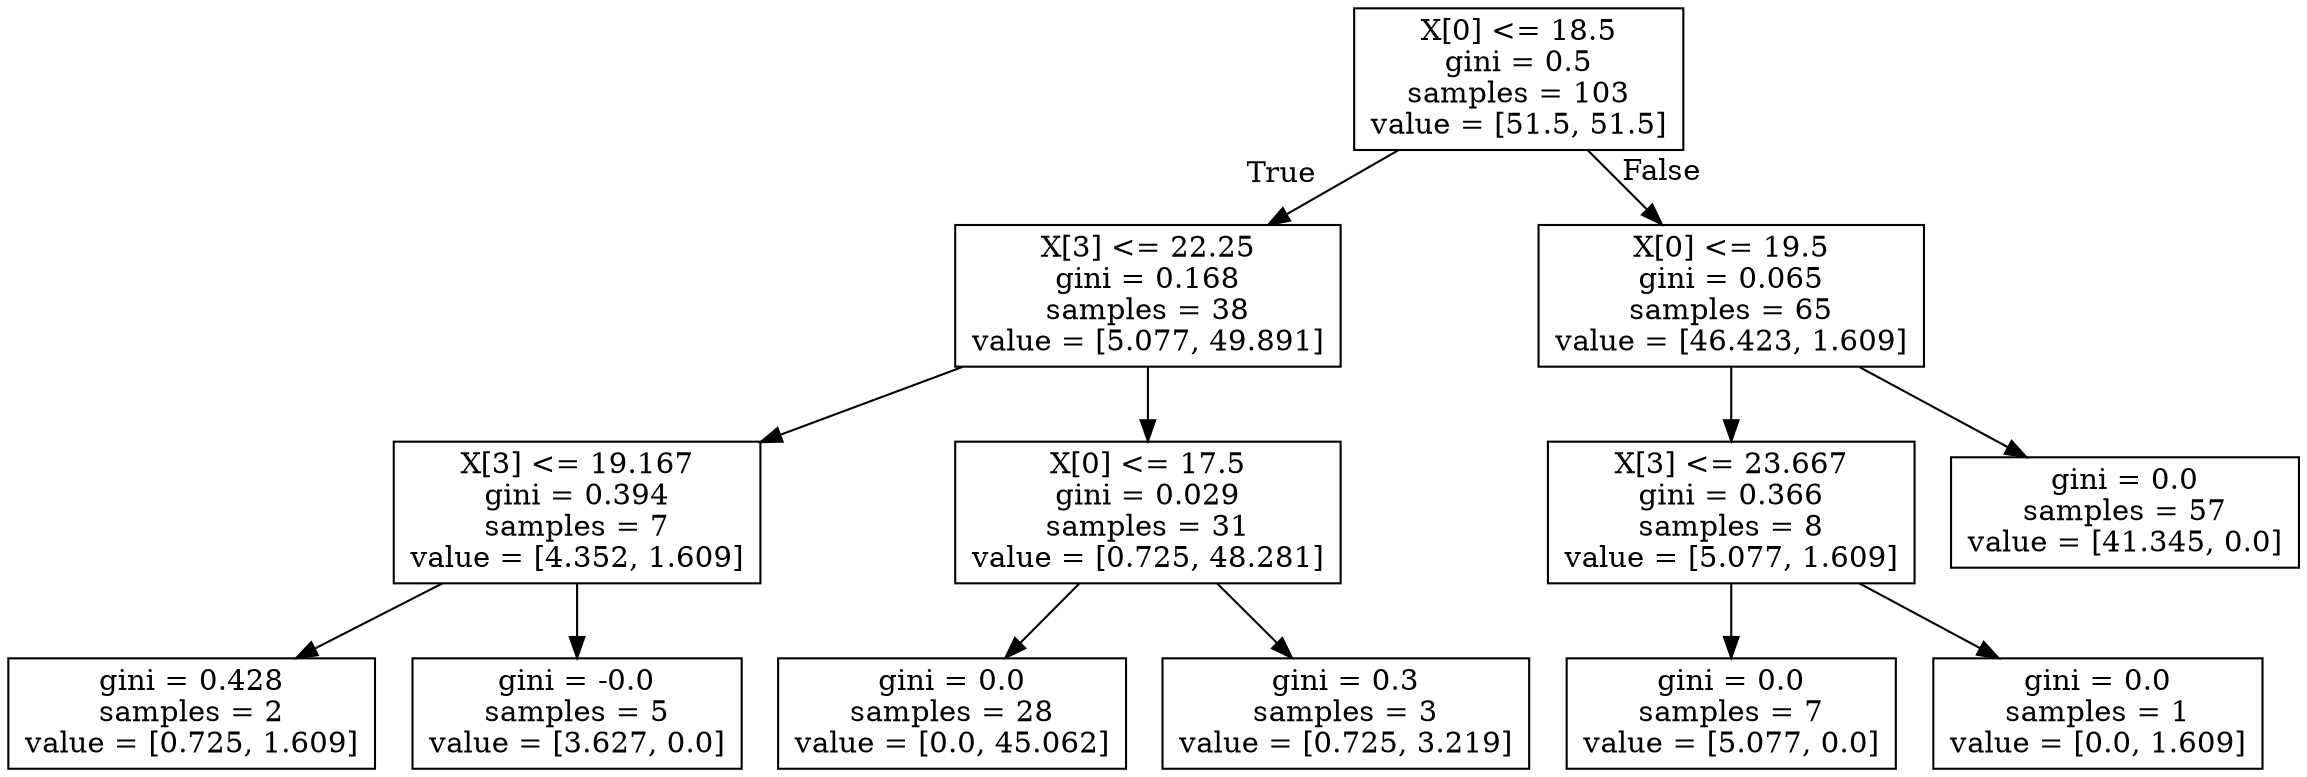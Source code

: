 digraph Tree {
node [shape=box] ;
0 [label="X[0] <= 18.5\ngini = 0.5\nsamples = 103\nvalue = [51.5, 51.5]"] ;
1 [label="X[3] <= 22.25\ngini = 0.168\nsamples = 38\nvalue = [5.077, 49.891]"] ;
0 -> 1 [labeldistance=2.5, labelangle=45, headlabel="True"] ;
2 [label="X[3] <= 19.167\ngini = 0.394\nsamples = 7\nvalue = [4.352, 1.609]"] ;
1 -> 2 ;
3 [label="gini = 0.428\nsamples = 2\nvalue = [0.725, 1.609]"] ;
2 -> 3 ;
4 [label="gini = -0.0\nsamples = 5\nvalue = [3.627, 0.0]"] ;
2 -> 4 ;
5 [label="X[0] <= 17.5\ngini = 0.029\nsamples = 31\nvalue = [0.725, 48.281]"] ;
1 -> 5 ;
6 [label="gini = 0.0\nsamples = 28\nvalue = [0.0, 45.062]"] ;
5 -> 6 ;
7 [label="gini = 0.3\nsamples = 3\nvalue = [0.725, 3.219]"] ;
5 -> 7 ;
8 [label="X[0] <= 19.5\ngini = 0.065\nsamples = 65\nvalue = [46.423, 1.609]"] ;
0 -> 8 [labeldistance=2.5, labelangle=-45, headlabel="False"] ;
9 [label="X[3] <= 23.667\ngini = 0.366\nsamples = 8\nvalue = [5.077, 1.609]"] ;
8 -> 9 ;
10 [label="gini = 0.0\nsamples = 7\nvalue = [5.077, 0.0]"] ;
9 -> 10 ;
11 [label="gini = 0.0\nsamples = 1\nvalue = [0.0, 1.609]"] ;
9 -> 11 ;
12 [label="gini = 0.0\nsamples = 57\nvalue = [41.345, 0.0]"] ;
8 -> 12 ;
}